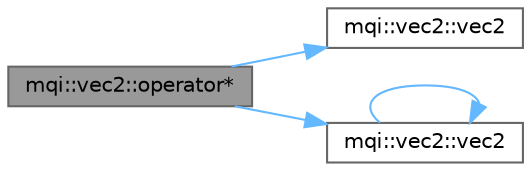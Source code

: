 digraph "mqi::vec2::operator*"
{
 // LATEX_PDF_SIZE
  bgcolor="transparent";
  edge [fontname=Helvetica,fontsize=10,labelfontname=Helvetica,labelfontsize=10];
  node [fontname=Helvetica,fontsize=10,shape=box,height=0.2,width=0.4];
  rankdir="LR";
  Node1 [id="Node000001",label="mqi::vec2::operator*",height=0.2,width=0.4,color="gray40", fillcolor="grey60", style="filled", fontcolor="black",tooltip="Component-wise vector multiplication."];
  Node1 -> Node2 [id="edge1_Node000001_Node000002",color="steelblue1",style="solid",tooltip=" "];
  Node2 [id="Node000002",label="mqi::vec2::vec2",height=0.2,width=0.4,color="grey40", fillcolor="white", style="filled",URL="$classmqi_1_1vec2.html#aab87b91bcacbc11a5c1c4c53cb647407",tooltip="Default constructor, initializes to (0, 0)."];
  Node1 -> Node3 [id="edge2_Node000001_Node000003",color="steelblue1",style="solid",tooltip=" "];
  Node3 [id="Node000003",label="mqi::vec2::vec2",height=0.2,width=0.4,color="grey40", fillcolor="white", style="filled",URL="$classmqi_1_1vec2.html#a9c98d025daf145347271cc9c047005b4",tooltip="Copy constructor (from non-const reference)."];
  Node3 -> Node3 [id="edge3_Node000003_Node000003",color="steelblue1",style="solid",tooltip=" "];
}
